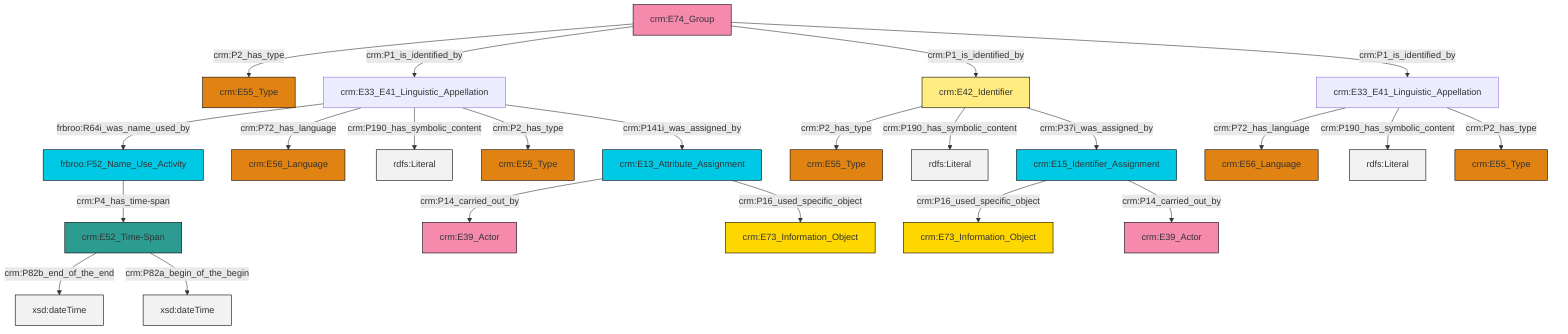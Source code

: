 graph TD
classDef Literal fill:#f2f2f2,stroke:#000000;
classDef CRM_Entity fill:#FFFFFF,stroke:#000000;
classDef Temporal_Entity fill:#00C9E6, stroke:#000000;
classDef Type fill:#E18312, stroke:#000000;
classDef Time-Span fill:#2C9C91, stroke:#000000;
classDef Appellation fill:#FFEB7F, stroke:#000000;
classDef Place fill:#008836, stroke:#000000;
classDef Persistent_Item fill:#B266B2, stroke:#000000;
classDef Conceptual_Object fill:#FFD700, stroke:#000000;
classDef Physical_Thing fill:#D2B48C, stroke:#000000;
classDef Actor fill:#f58aad, stroke:#000000;
classDef PC_Classes fill:#4ce600, stroke:#000000;
classDef Multi fill:#cccccc,stroke:#000000;

0["crm:E33_E41_Linguistic_Appellation"]:::Default -->|crm:P72_has_language| 1["crm:E56_Language"]:::Type
2["crm:E74_Group"]:::Actor -->|crm:P2_has_type| 3["crm:E55_Type"]:::Type
2["crm:E74_Group"]:::Actor -->|crm:P1_is_identified_by| 10["crm:E33_E41_Linguistic_Appellation"]:::Default
8["crm:E52_Time-Span"]:::Time-Span -->|crm:P82b_end_of_the_end| 13[xsd:dateTime]:::Literal
20["crm:E13_Attribute_Assignment"]:::Temporal_Entity -->|crm:P14_carried_out_by| 21["crm:E39_Actor"]:::Actor
0["crm:E33_E41_Linguistic_Appellation"]:::Default -->|crm:P190_has_symbolic_content| 22[rdfs:Literal]:::Literal
0["crm:E33_E41_Linguistic_Appellation"]:::Default -->|crm:P2_has_type| 16["crm:E55_Type"]:::Type
10["crm:E33_E41_Linguistic_Appellation"]:::Default -->|frbroo:R64i_was_name_used_by| 4["frbroo:F52_Name_Use_Activity"]:::Temporal_Entity
26["crm:E42_Identifier"]:::Appellation -->|crm:P2_has_type| 27["crm:E55_Type"]:::Type
8["crm:E52_Time-Span"]:::Time-Span -->|crm:P82a_begin_of_the_begin| 29[xsd:dateTime]:::Literal
2["crm:E74_Group"]:::Actor -->|crm:P1_is_identified_by| 26["crm:E42_Identifier"]:::Appellation
2["crm:E74_Group"]:::Actor -->|crm:P1_is_identified_by| 0["crm:E33_E41_Linguistic_Appellation"]:::Default
10["crm:E33_E41_Linguistic_Appellation"]:::Default -->|crm:P72_has_language| 11["crm:E56_Language"]:::Type
20["crm:E13_Attribute_Assignment"]:::Temporal_Entity -->|crm:P16_used_specific_object| 34["crm:E73_Information_Object"]:::Conceptual_Object
23["crm:E15_Identifier_Assignment"]:::Temporal_Entity -->|crm:P16_used_specific_object| 6["crm:E73_Information_Object"]:::Conceptual_Object
4["frbroo:F52_Name_Use_Activity"]:::Temporal_Entity -->|crm:P4_has_time-span| 8["crm:E52_Time-Span"]:::Time-Span
26["crm:E42_Identifier"]:::Appellation -->|crm:P190_has_symbolic_content| 37[rdfs:Literal]:::Literal
10["crm:E33_E41_Linguistic_Appellation"]:::Default -->|crm:P190_has_symbolic_content| 38[rdfs:Literal]:::Literal
10["crm:E33_E41_Linguistic_Appellation"]:::Default -->|crm:P2_has_type| 14["crm:E55_Type"]:::Type
26["crm:E42_Identifier"]:::Appellation -->|crm:P37i_was_assigned_by| 23["crm:E15_Identifier_Assignment"]:::Temporal_Entity
10["crm:E33_E41_Linguistic_Appellation"]:::Default -->|crm:P141i_was_assigned_by| 20["crm:E13_Attribute_Assignment"]:::Temporal_Entity
23["crm:E15_Identifier_Assignment"]:::Temporal_Entity -->|crm:P14_carried_out_by| 18["crm:E39_Actor"]:::Actor
